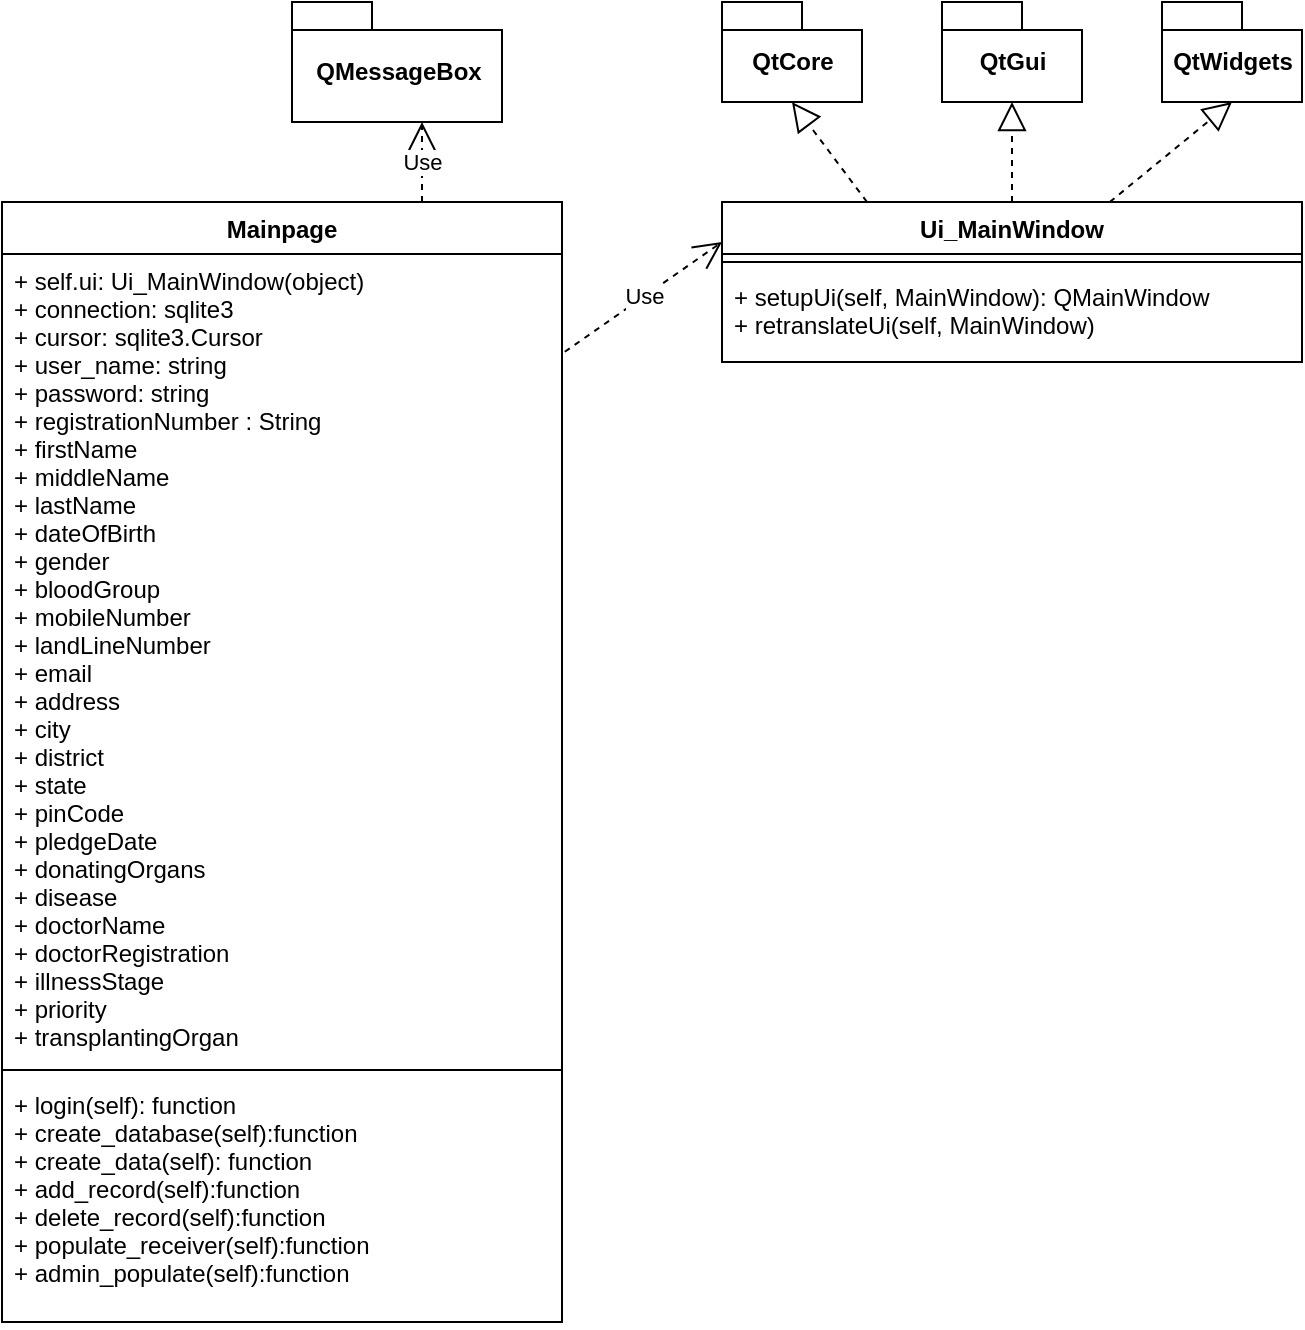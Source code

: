<mxfile version="12.0.2" type="github" pages="1"><diagram id="yeQyYWejijWiU9uf_TLv" name="Page-1"><mxGraphModel dx="849" dy="524" grid="1" gridSize="10" guides="1" tooltips="1" connect="1" arrows="1" fold="1" page="1" pageScale="1" pageWidth="827" pageHeight="1169" math="0" shadow="0"><root><mxCell id="0"/><mxCell id="1" parent="0"/><mxCell id="DPdsaxJBD9M2dfsKLHCw-1" value="Mainpage" style="swimlane;fontStyle=1;align=center;verticalAlign=top;childLayout=stackLayout;horizontal=1;startSize=26;horizontalStack=0;resizeParent=1;resizeParentMax=0;resizeLast=0;collapsible=1;marginBottom=0;" vertex="1" parent="1"><mxGeometry x="100" y="130" width="280" height="560" as="geometry"/></mxCell><mxCell id="DPdsaxJBD9M2dfsKLHCw-2" value="+ self.ui: Ui_MainWindow(object)&#xA;+ connection: sqlite3&#xA;+ cursor: sqlite3.Cursor&#xA;+ user_name: string&#xA;+ password: string&#xA;+ registrationNumber : String&#xA;+ firstName&#xA;+ middleName&#xA;+ lastName&#xA;+ dateOfBirth&#xA;+ gender&#xA;+ bloodGroup&#xA;+ mobileNumber&#xA;+ landLineNumber&#xA;+ email&#xA;+ address&#xA;+ city&#xA;+ district&#xA;+ state&#xA;+ pinCode&#xA;+ pledgeDate&#xA;+ donatingOrgans&#xA;+ disease&#xA;+ doctorName&#xA;+ doctorRegistration&#xA;+ illnessStage&#xA;+ priority&#xA;+ transplantingOrgan&#xA;&#xA;&#xA;&#xA;&#xA;" style="text;strokeColor=none;fillColor=none;align=left;verticalAlign=top;spacingLeft=4;spacingRight=4;overflow=hidden;rotatable=0;points=[[0,0.5],[1,0.5]];portConstraint=eastwest;" vertex="1" parent="DPdsaxJBD9M2dfsKLHCw-1"><mxGeometry y="26" width="280" height="404" as="geometry"/></mxCell><mxCell id="DPdsaxJBD9M2dfsKLHCw-3" value="" style="line;strokeWidth=1;fillColor=none;align=left;verticalAlign=middle;spacingTop=-1;spacingLeft=3;spacingRight=3;rotatable=0;labelPosition=right;points=[];portConstraint=eastwest;" vertex="1" parent="DPdsaxJBD9M2dfsKLHCw-1"><mxGeometry y="430" width="280" height="8" as="geometry"/></mxCell><mxCell id="DPdsaxJBD9M2dfsKLHCw-4" value="+ login(self): function&#xA;+ create_database(self):function&#xA;+ create_data(self): function&#xA;+ add_record(self):function&#xA;+ delete_record(self):function&#xA;+ populate_receiver(self):function&#xA;+ admin_populate(self):function&#xA;" style="text;strokeColor=none;fillColor=none;align=left;verticalAlign=top;spacingLeft=4;spacingRight=4;overflow=hidden;rotatable=0;points=[[0,0.5],[1,0.5]];portConstraint=eastwest;" vertex="1" parent="DPdsaxJBD9M2dfsKLHCw-1"><mxGeometry y="438" width="280" height="122" as="geometry"/></mxCell><mxCell id="DPdsaxJBD9M2dfsKLHCw-9" value="Ui_MainWindow" style="swimlane;fontStyle=1;align=center;verticalAlign=top;childLayout=stackLayout;horizontal=1;startSize=26;horizontalStack=0;resizeParent=1;resizeParentMax=0;resizeLast=0;collapsible=1;marginBottom=0;" vertex="1" parent="1"><mxGeometry x="460" y="130" width="290" height="80" as="geometry"/></mxCell><mxCell id="DPdsaxJBD9M2dfsKLHCw-11" value="" style="line;strokeWidth=1;fillColor=none;align=left;verticalAlign=middle;spacingTop=-1;spacingLeft=3;spacingRight=3;rotatable=0;labelPosition=right;points=[];portConstraint=eastwest;" vertex="1" parent="DPdsaxJBD9M2dfsKLHCw-9"><mxGeometry y="26" width="290" height="8" as="geometry"/></mxCell><mxCell id="DPdsaxJBD9M2dfsKLHCw-12" value="+ setupUi(self, MainWindow): QMainWindow&#xA;+ retranslateUi(self, MainWindow)&#xA;" style="text;strokeColor=none;fillColor=none;align=left;verticalAlign=top;spacingLeft=4;spacingRight=4;overflow=hidden;rotatable=0;points=[[0,0.5],[1,0.5]];portConstraint=eastwest;" vertex="1" parent="DPdsaxJBD9M2dfsKLHCw-9"><mxGeometry y="34" width="290" height="46" as="geometry"/></mxCell><mxCell id="DPdsaxJBD9M2dfsKLHCw-13" value="QtCore" style="shape=folder;fontStyle=1;spacingTop=10;tabWidth=40;tabHeight=14;tabPosition=left;html=1;" vertex="1" parent="1"><mxGeometry x="460" y="30" width="70" height="50" as="geometry"/></mxCell><mxCell id="DPdsaxJBD9M2dfsKLHCw-14" value="QtGui" style="shape=folder;fontStyle=1;spacingTop=10;tabWidth=40;tabHeight=14;tabPosition=left;html=1;" vertex="1" parent="1"><mxGeometry x="570" y="30" width="70" height="50" as="geometry"/></mxCell><mxCell id="DPdsaxJBD9M2dfsKLHCw-15" value="QtWidgets" style="shape=folder;fontStyle=1;spacingTop=10;tabWidth=40;tabHeight=14;tabPosition=left;html=1;" vertex="1" parent="1"><mxGeometry x="680" y="30" width="70" height="50" as="geometry"/></mxCell><mxCell id="DPdsaxJBD9M2dfsKLHCw-16" value="" style="endArrow=block;dashed=1;endFill=0;endSize=12;html=1;entryX=0.5;entryY=1;entryDx=0;entryDy=0;entryPerimeter=0;exitX=0.25;exitY=0;exitDx=0;exitDy=0;" edge="1" parent="1" source="DPdsaxJBD9M2dfsKLHCw-9" target="DPdsaxJBD9M2dfsKLHCw-13"><mxGeometry width="160" relative="1" as="geometry"><mxPoint x="465" y="118" as="sourcePoint"/><mxPoint x="620" y="100" as="targetPoint"/></mxGeometry></mxCell><mxCell id="DPdsaxJBD9M2dfsKLHCw-17" value="Use" style="endArrow=open;endSize=12;dashed=1;html=1;entryX=0;entryY=0.25;entryDx=0;entryDy=0;exitX=1.005;exitY=0.121;exitDx=0;exitDy=0;exitPerimeter=0;" edge="1" parent="1" source="DPdsaxJBD9M2dfsKLHCw-2" target="DPdsaxJBD9M2dfsKLHCw-9"><mxGeometry width="160" relative="1" as="geometry"><mxPoint x="310" y="260" as="sourcePoint"/><mxPoint x="470" y="260" as="targetPoint"/></mxGeometry></mxCell><mxCell id="DPdsaxJBD9M2dfsKLHCw-18" value="" style="endArrow=block;dashed=1;endFill=0;endSize=12;html=1;entryX=0.5;entryY=1;entryDx=0;entryDy=0;entryPerimeter=0;exitX=0.5;exitY=0;exitDx=0;exitDy=0;" edge="1" parent="1" source="DPdsaxJBD9M2dfsKLHCw-9" target="DPdsaxJBD9M2dfsKLHCw-14"><mxGeometry width="160" relative="1" as="geometry"><mxPoint x="500" y="100" as="sourcePoint"/><mxPoint x="660" y="100" as="targetPoint"/></mxGeometry></mxCell><mxCell id="DPdsaxJBD9M2dfsKLHCw-19" value="" style="endArrow=block;dashed=1;endFill=0;endSize=12;html=1;entryX=0.5;entryY=1;entryDx=0;entryDy=0;entryPerimeter=0;" edge="1" parent="1" source="DPdsaxJBD9M2dfsKLHCw-9" target="DPdsaxJBD9M2dfsKLHCw-15"><mxGeometry width="160" relative="1" as="geometry"><mxPoint x="620" y="100" as="sourcePoint"/><mxPoint x="780" y="100" as="targetPoint"/></mxGeometry></mxCell><mxCell id="DPdsaxJBD9M2dfsKLHCw-22" value="QMessageBox" style="shape=folder;fontStyle=1;spacingTop=10;tabWidth=40;tabHeight=14;tabPosition=left;html=1;" vertex="1" parent="1"><mxGeometry x="245" y="30" width="105" height="60" as="geometry"/></mxCell><mxCell id="DPdsaxJBD9M2dfsKLHCw-23" value="Use" style="endArrow=open;endSize=12;dashed=1;html=1;exitX=0.75;exitY=0;exitDx=0;exitDy=0;entryX=0.619;entryY=1;entryDx=0;entryDy=0;entryPerimeter=0;" edge="1" parent="1" source="DPdsaxJBD9M2dfsKLHCw-1" target="DPdsaxJBD9M2dfsKLHCw-22"><mxGeometry width="160" relative="1" as="geometry"><mxPoint x="250" y="110" as="sourcePoint"/><mxPoint x="410" y="110" as="targetPoint"/></mxGeometry></mxCell></root></mxGraphModel></diagram></mxfile>
